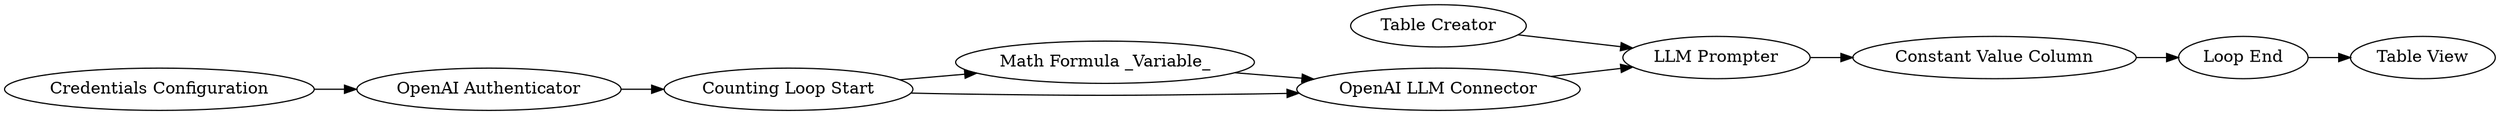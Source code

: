 digraph {
	"-3931664718412113784_105" [label="Math Formula _Variable_"]
	"-3931664718412113784_126" [label="Constant Value Column"]
	"-3931664718412113784_101" [label="Counting Loop Start"]
	"-3931664718412113784_125" [label="Credentials Configuration"]
	"-3931664718412113784_83" [label="OpenAI Authenticator"]
	"-3931664718412113784_127" [label="Table View"]
	"-3931664718412113784_102" [label="Loop End"]
	"-3931664718412113784_104" [label="LLM Prompter"]
	"-3931664718412113784_103" [label="OpenAI LLM Connector"]
	"-3931664718412113784_93" [label="Table Creator"]
	"-3931664718412113784_103" -> "-3931664718412113784_104"
	"-3931664718412113784_102" -> "-3931664718412113784_127"
	"-3931664718412113784_126" -> "-3931664718412113784_102"
	"-3931664718412113784_105" -> "-3931664718412113784_103"
	"-3931664718412113784_125" -> "-3931664718412113784_83"
	"-3931664718412113784_83" -> "-3931664718412113784_101"
	"-3931664718412113784_104" -> "-3931664718412113784_126"
	"-3931664718412113784_101" -> "-3931664718412113784_105"
	"-3931664718412113784_93" -> "-3931664718412113784_104"
	"-3931664718412113784_101" -> "-3931664718412113784_103"
	rankdir=LR
}
